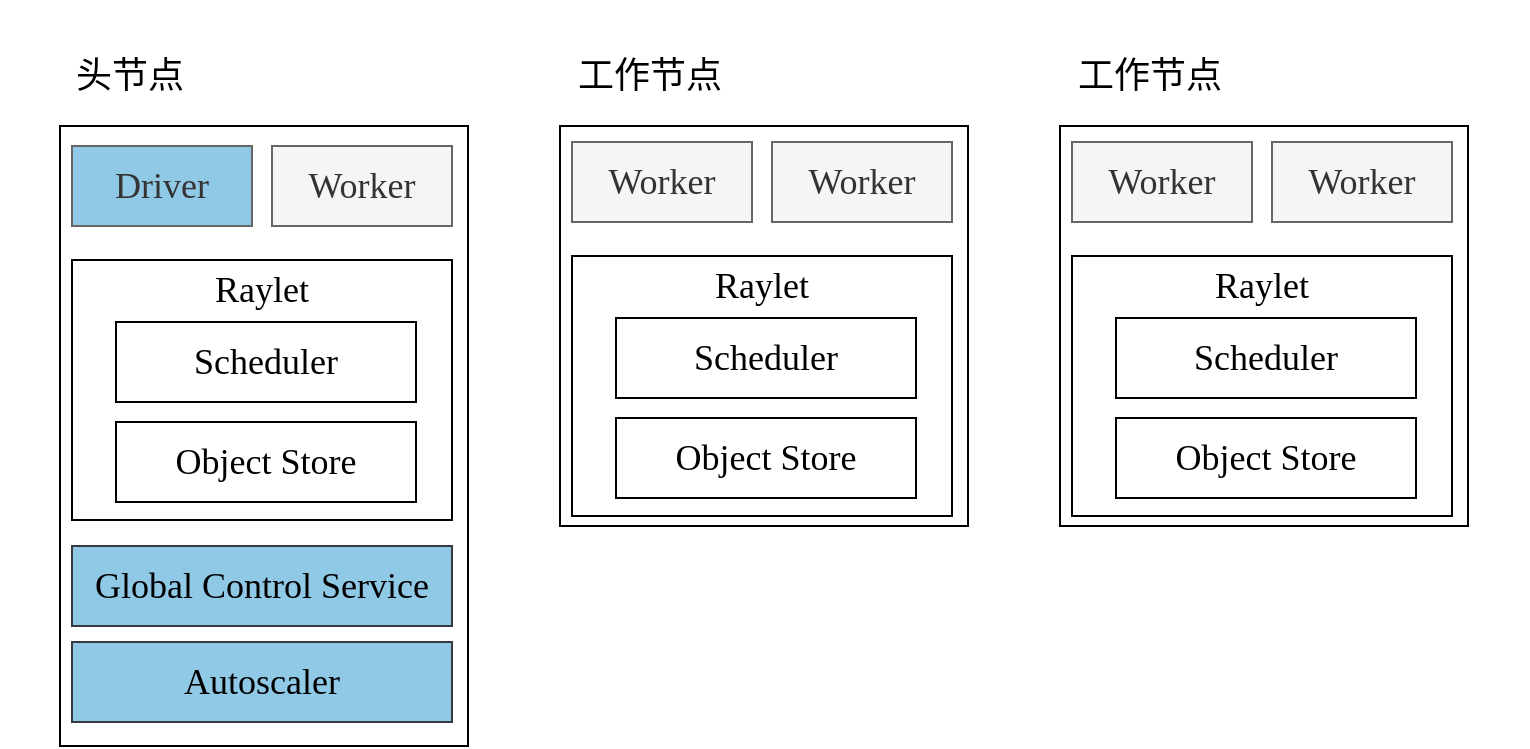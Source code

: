 <mxfile version="22.1.18" type="device">
  <diagram id="tzVBTgvMSX6yTzznpiAT" name="第 1 页">
    <mxGraphModel dx="2060" dy="1104" grid="0" gridSize="10" guides="1" tooltips="1" connect="1" arrows="1" fold="1" page="1" pageScale="1" pageWidth="827" pageHeight="1169" math="0" shadow="0">
      <root>
        <mxCell id="0" />
        <mxCell id="1" parent="0" />
        <mxCell id="YWVTZ9F8FD4MGOE_uDyc-1" value="" style="rounded=0;whiteSpace=wrap;html=1;strokeColor=none;fillColor=none;" parent="1" vertex="1">
          <mxGeometry x="41" y="77" width="764" height="366" as="geometry" />
        </mxCell>
        <mxCell id="dEyQZCr5xavWeVjOQAk4-9" value="" style="rounded=0;whiteSpace=wrap;html=1;fontSize=18;fillColor=none;fontFamily=Times New Roman;" parent="1" vertex="1">
          <mxGeometry x="71" y="140" width="204" height="310" as="geometry" />
        </mxCell>
        <mxCell id="dEyQZCr5xavWeVjOQAk4-1" value="Driver" style="rounded=0;whiteSpace=wrap;html=1;fontSize=18;fillColor=#90C9E6;fontColor=#333333;strokeColor=#666666;fontFamily=Times New Roman;" parent="1" vertex="1">
          <mxGeometry x="77" y="150" width="90" height="40" as="geometry" />
        </mxCell>
        <mxCell id="dEyQZCr5xavWeVjOQAk4-3" value="Worker" style="rounded=0;whiteSpace=wrap;html=1;fontSize=18;fillColor=#f5f5f5;fontColor=#333333;strokeColor=#666666;fontFamily=Times New Roman;" parent="1" vertex="1">
          <mxGeometry x="177" y="150" width="90" height="40" as="geometry" />
        </mxCell>
        <mxCell id="dEyQZCr5xavWeVjOQAk4-4" value="Scheduler" style="rounded=0;whiteSpace=wrap;html=1;fontSize=18;fontFamily=Times New Roman;" parent="1" vertex="1">
          <mxGeometry x="99" y="238" width="150" height="40" as="geometry" />
        </mxCell>
        <mxCell id="dEyQZCr5xavWeVjOQAk4-5" value="Object Store" style="rounded=0;whiteSpace=wrap;html=1;fontSize=18;fontFamily=Times New Roman;" parent="1" vertex="1">
          <mxGeometry x="99" y="288" width="150" height="40" as="geometry" />
        </mxCell>
        <mxCell id="dEyQZCr5xavWeVjOQAk4-6" value="Global Control Service" style="rounded=0;whiteSpace=wrap;html=1;fontSize=18;fillColor=#90C9E6;strokeColor=#36393d;fontFamily=Times New Roman;" parent="1" vertex="1">
          <mxGeometry x="77" y="350" width="190" height="40" as="geometry" />
        </mxCell>
        <mxCell id="dEyQZCr5xavWeVjOQAk4-7" value="" style="rounded=0;whiteSpace=wrap;html=1;fillColor=none;fontSize=18;fontFamily=Times New Roman;" parent="1" vertex="1">
          <mxGeometry x="77" y="207" width="190" height="130" as="geometry" />
        </mxCell>
        <mxCell id="dEyQZCr5xavWeVjOQAk4-8" value="Raylet" style="text;html=1;strokeColor=none;fillColor=none;align=center;verticalAlign=middle;whiteSpace=wrap;rounded=0;fontSize=18;fontFamily=Times New Roman;" parent="1" vertex="1">
          <mxGeometry x="142" y="207" width="60" height="30" as="geometry" />
        </mxCell>
        <mxCell id="dEyQZCr5xavWeVjOQAk4-10" value="头节点" style="text;html=1;strokeColor=none;fillColor=none;align=center;verticalAlign=middle;whiteSpace=wrap;rounded=0;fontSize=18;fontFamily=Times New Roman;" parent="1" vertex="1">
          <mxGeometry x="71" y="100" width="70" height="30" as="geometry" />
        </mxCell>
        <mxCell id="dEyQZCr5xavWeVjOQAk4-11" value="" style="rounded=0;whiteSpace=wrap;html=1;fontSize=18;fillColor=none;fontFamily=Times New Roman;" parent="1" vertex="1">
          <mxGeometry x="321" y="140" width="204" height="200" as="geometry" />
        </mxCell>
        <mxCell id="dEyQZCr5xavWeVjOQAk4-12" value="Worker" style="rounded=0;whiteSpace=wrap;html=1;fontSize=18;fillColor=#f5f5f5;fontColor=#333333;strokeColor=#666666;fontFamily=Times New Roman;" parent="1" vertex="1">
          <mxGeometry x="327" y="148" width="90" height="40" as="geometry" />
        </mxCell>
        <mxCell id="dEyQZCr5xavWeVjOQAk4-13" value="Worker" style="rounded=0;whiteSpace=wrap;html=1;fontSize=18;fillColor=#f5f5f5;fontColor=#333333;strokeColor=#666666;fontFamily=Times New Roman;" parent="1" vertex="1">
          <mxGeometry x="427" y="148" width="90" height="40" as="geometry" />
        </mxCell>
        <mxCell id="dEyQZCr5xavWeVjOQAk4-14" value="Scheduler" style="rounded=0;whiteSpace=wrap;html=1;fontSize=18;fontFamily=Times New Roman;" parent="1" vertex="1">
          <mxGeometry x="349" y="236" width="150" height="40" as="geometry" />
        </mxCell>
        <mxCell id="dEyQZCr5xavWeVjOQAk4-15" value="Object Store" style="rounded=0;whiteSpace=wrap;html=1;fontSize=18;fontFamily=Times New Roman;" parent="1" vertex="1">
          <mxGeometry x="349" y="286" width="150" height="40" as="geometry" />
        </mxCell>
        <mxCell id="dEyQZCr5xavWeVjOQAk4-17" value="" style="rounded=0;whiteSpace=wrap;html=1;fillColor=none;fontSize=18;fontFamily=Times New Roman;" parent="1" vertex="1">
          <mxGeometry x="327" y="205" width="190" height="130" as="geometry" />
        </mxCell>
        <mxCell id="dEyQZCr5xavWeVjOQAk4-18" value="Raylet" style="text;html=1;strokeColor=none;fillColor=none;align=center;verticalAlign=middle;whiteSpace=wrap;rounded=0;fontSize=18;fontFamily=Times New Roman;" parent="1" vertex="1">
          <mxGeometry x="392" y="205" width="60" height="30" as="geometry" />
        </mxCell>
        <mxCell id="dEyQZCr5xavWeVjOQAk4-19" value="工作节点" style="text;html=1;strokeColor=none;fillColor=none;align=center;verticalAlign=middle;whiteSpace=wrap;rounded=0;fontSize=18;fontFamily=Times New Roman;" parent="1" vertex="1">
          <mxGeometry x="321" y="100" width="90" height="30" as="geometry" />
        </mxCell>
        <mxCell id="dEyQZCr5xavWeVjOQAk4-20" value="" style="rounded=0;whiteSpace=wrap;html=1;fontSize=18;fillColor=none;fontFamily=Times New Roman;" parent="1" vertex="1">
          <mxGeometry x="571" y="140" width="204" height="200" as="geometry" />
        </mxCell>
        <mxCell id="dEyQZCr5xavWeVjOQAk4-21" value="Worker" style="rounded=0;whiteSpace=wrap;html=1;fontSize=18;fillColor=#f5f5f5;fontColor=#333333;strokeColor=#666666;fontFamily=Times New Roman;" parent="1" vertex="1">
          <mxGeometry x="577" y="148" width="90" height="40" as="geometry" />
        </mxCell>
        <mxCell id="dEyQZCr5xavWeVjOQAk4-22" value="Worker" style="rounded=0;whiteSpace=wrap;html=1;fontSize=18;fillColor=#f5f5f5;fontColor=#333333;strokeColor=#666666;fontFamily=Times New Roman;" parent="1" vertex="1">
          <mxGeometry x="677" y="148" width="90" height="40" as="geometry" />
        </mxCell>
        <mxCell id="dEyQZCr5xavWeVjOQAk4-23" value="Scheduler" style="rounded=0;whiteSpace=wrap;html=1;fontSize=18;fontFamily=Times New Roman;" parent="1" vertex="1">
          <mxGeometry x="599" y="236" width="150" height="40" as="geometry" />
        </mxCell>
        <mxCell id="dEyQZCr5xavWeVjOQAk4-24" value="Object Store" style="rounded=0;whiteSpace=wrap;html=1;fontSize=18;fontFamily=Times New Roman;" parent="1" vertex="1">
          <mxGeometry x="599" y="286" width="150" height="40" as="geometry" />
        </mxCell>
        <mxCell id="dEyQZCr5xavWeVjOQAk4-25" value="" style="rounded=0;whiteSpace=wrap;html=1;fillColor=none;fontSize=18;fontFamily=Times New Roman;" parent="1" vertex="1">
          <mxGeometry x="577" y="205" width="190" height="130" as="geometry" />
        </mxCell>
        <mxCell id="dEyQZCr5xavWeVjOQAk4-26" value="Raylet" style="text;html=1;strokeColor=none;fillColor=none;align=center;verticalAlign=middle;whiteSpace=wrap;rounded=0;fontSize=18;fontFamily=Times New Roman;" parent="1" vertex="1">
          <mxGeometry x="642" y="205" width="60" height="30" as="geometry" />
        </mxCell>
        <mxCell id="dEyQZCr5xavWeVjOQAk4-27" value="工作节点" style="text;html=1;strokeColor=none;fillColor=none;align=center;verticalAlign=middle;whiteSpace=wrap;rounded=0;fontSize=18;fontFamily=Times New Roman;" parent="1" vertex="1">
          <mxGeometry x="571" y="100" width="90" height="30" as="geometry" />
        </mxCell>
        <mxCell id="J0gZqT9ST9XOFyejORma-1" value="Autoscaler" style="rounded=0;whiteSpace=wrap;html=1;fontSize=18;fillColor=#90C9E6;strokeColor=#36393d;fontFamily=Times New Roman;" parent="1" vertex="1">
          <mxGeometry x="77" y="398" width="190" height="40" as="geometry" />
        </mxCell>
      </root>
    </mxGraphModel>
  </diagram>
</mxfile>
